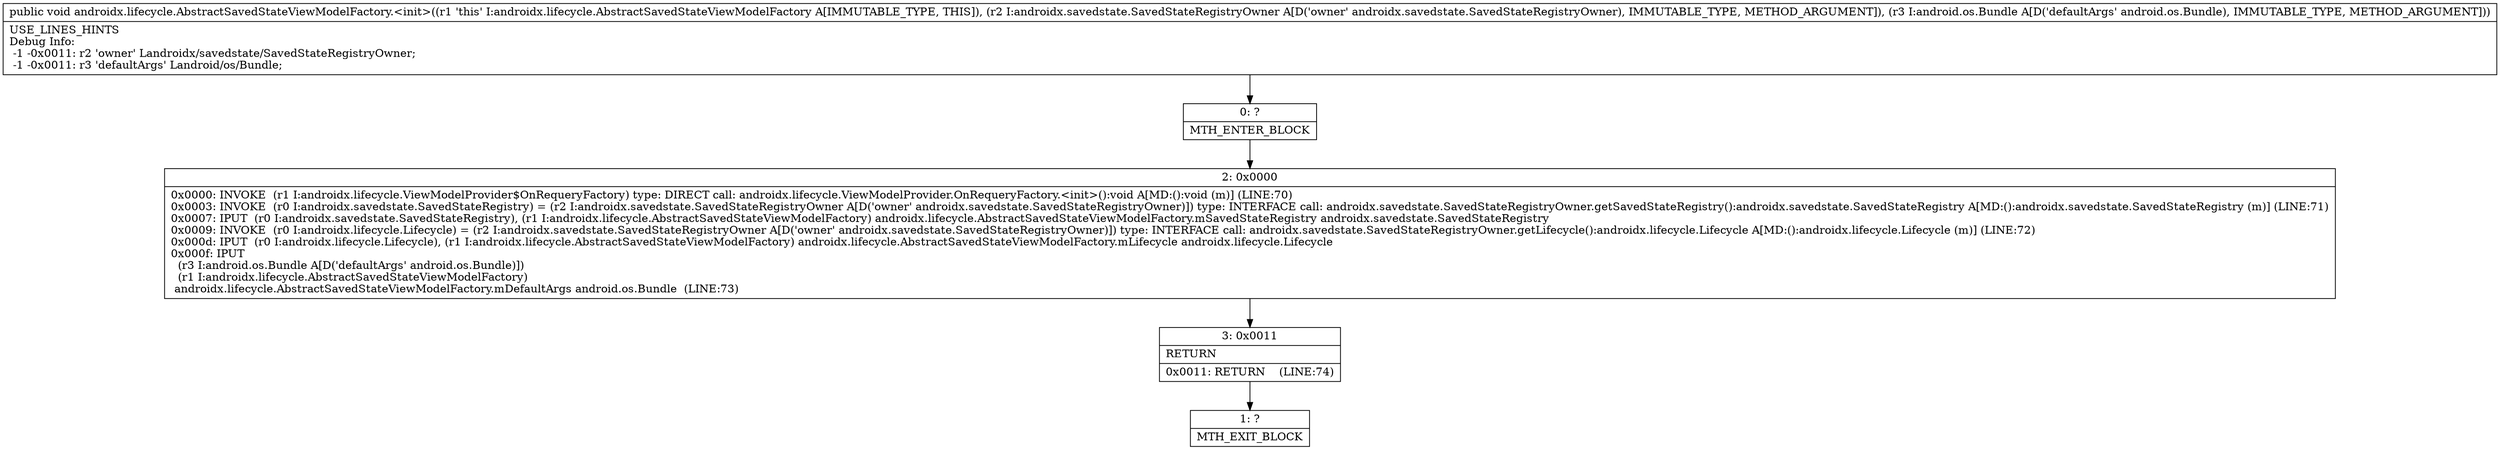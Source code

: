 digraph "CFG forandroidx.lifecycle.AbstractSavedStateViewModelFactory.\<init\>(Landroidx\/savedstate\/SavedStateRegistryOwner;Landroid\/os\/Bundle;)V" {
Node_0 [shape=record,label="{0\:\ ?|MTH_ENTER_BLOCK\l}"];
Node_2 [shape=record,label="{2\:\ 0x0000|0x0000: INVOKE  (r1 I:androidx.lifecycle.ViewModelProvider$OnRequeryFactory) type: DIRECT call: androidx.lifecycle.ViewModelProvider.OnRequeryFactory.\<init\>():void A[MD:():void (m)] (LINE:70)\l0x0003: INVOKE  (r0 I:androidx.savedstate.SavedStateRegistry) = (r2 I:androidx.savedstate.SavedStateRegistryOwner A[D('owner' androidx.savedstate.SavedStateRegistryOwner)]) type: INTERFACE call: androidx.savedstate.SavedStateRegistryOwner.getSavedStateRegistry():androidx.savedstate.SavedStateRegistry A[MD:():androidx.savedstate.SavedStateRegistry (m)] (LINE:71)\l0x0007: IPUT  (r0 I:androidx.savedstate.SavedStateRegistry), (r1 I:androidx.lifecycle.AbstractSavedStateViewModelFactory) androidx.lifecycle.AbstractSavedStateViewModelFactory.mSavedStateRegistry androidx.savedstate.SavedStateRegistry \l0x0009: INVOKE  (r0 I:androidx.lifecycle.Lifecycle) = (r2 I:androidx.savedstate.SavedStateRegistryOwner A[D('owner' androidx.savedstate.SavedStateRegistryOwner)]) type: INTERFACE call: androidx.savedstate.SavedStateRegistryOwner.getLifecycle():androidx.lifecycle.Lifecycle A[MD:():androidx.lifecycle.Lifecycle (m)] (LINE:72)\l0x000d: IPUT  (r0 I:androidx.lifecycle.Lifecycle), (r1 I:androidx.lifecycle.AbstractSavedStateViewModelFactory) androidx.lifecycle.AbstractSavedStateViewModelFactory.mLifecycle androidx.lifecycle.Lifecycle \l0x000f: IPUT  \l  (r3 I:android.os.Bundle A[D('defaultArgs' android.os.Bundle)])\l  (r1 I:androidx.lifecycle.AbstractSavedStateViewModelFactory)\l androidx.lifecycle.AbstractSavedStateViewModelFactory.mDefaultArgs android.os.Bundle  (LINE:73)\l}"];
Node_3 [shape=record,label="{3\:\ 0x0011|RETURN\l|0x0011: RETURN    (LINE:74)\l}"];
Node_1 [shape=record,label="{1\:\ ?|MTH_EXIT_BLOCK\l}"];
MethodNode[shape=record,label="{public void androidx.lifecycle.AbstractSavedStateViewModelFactory.\<init\>((r1 'this' I:androidx.lifecycle.AbstractSavedStateViewModelFactory A[IMMUTABLE_TYPE, THIS]), (r2 I:androidx.savedstate.SavedStateRegistryOwner A[D('owner' androidx.savedstate.SavedStateRegistryOwner), IMMUTABLE_TYPE, METHOD_ARGUMENT]), (r3 I:android.os.Bundle A[D('defaultArgs' android.os.Bundle), IMMUTABLE_TYPE, METHOD_ARGUMENT]))  | USE_LINES_HINTS\lDebug Info:\l  \-1 \-0x0011: r2 'owner' Landroidx\/savedstate\/SavedStateRegistryOwner;\l  \-1 \-0x0011: r3 'defaultArgs' Landroid\/os\/Bundle;\l}"];
MethodNode -> Node_0;Node_0 -> Node_2;
Node_2 -> Node_3;
Node_3 -> Node_1;
}

